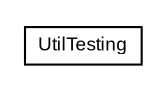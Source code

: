 #!/usr/local/bin/dot
#
# Class diagram 
# Generated by UmlGraph version 4.6 (http://www.spinellis.gr/sw/umlgraph)
#

digraph G {
	edge [fontname="arial",fontsize=10,labelfontname="arial",labelfontsize=10];
	node [fontname="arial",fontsize=10,shape=plaintext];
	// org.settings4j.UtilTesting
	c188 [label=<<table border="0" cellborder="1" cellspacing="0" cellpadding="2" port="p" href="./UtilTesting.html">
		<tr><td><table border="0" cellspacing="0" cellpadding="1">
			<tr><td> UtilTesting </td></tr>
		</table></td></tr>
		</table>>, fontname="arial", fontcolor="black", fontsize=9.0];
}

